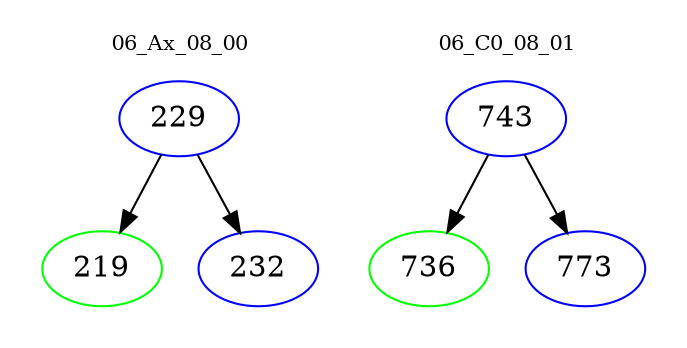 digraph{
subgraph cluster_0 {
color = white
label = "06_Ax_08_00";
fontsize=10;
T0_229 [label="229", color="blue"]
T0_229 -> T0_219 [color="black"]
T0_219 [label="219", color="green"]
T0_229 -> T0_232 [color="black"]
T0_232 [label="232", color="blue"]
}
subgraph cluster_1 {
color = white
label = "06_C0_08_01";
fontsize=10;
T1_743 [label="743", color="blue"]
T1_743 -> T1_736 [color="black"]
T1_736 [label="736", color="green"]
T1_743 -> T1_773 [color="black"]
T1_773 [label="773", color="blue"]
}
}
